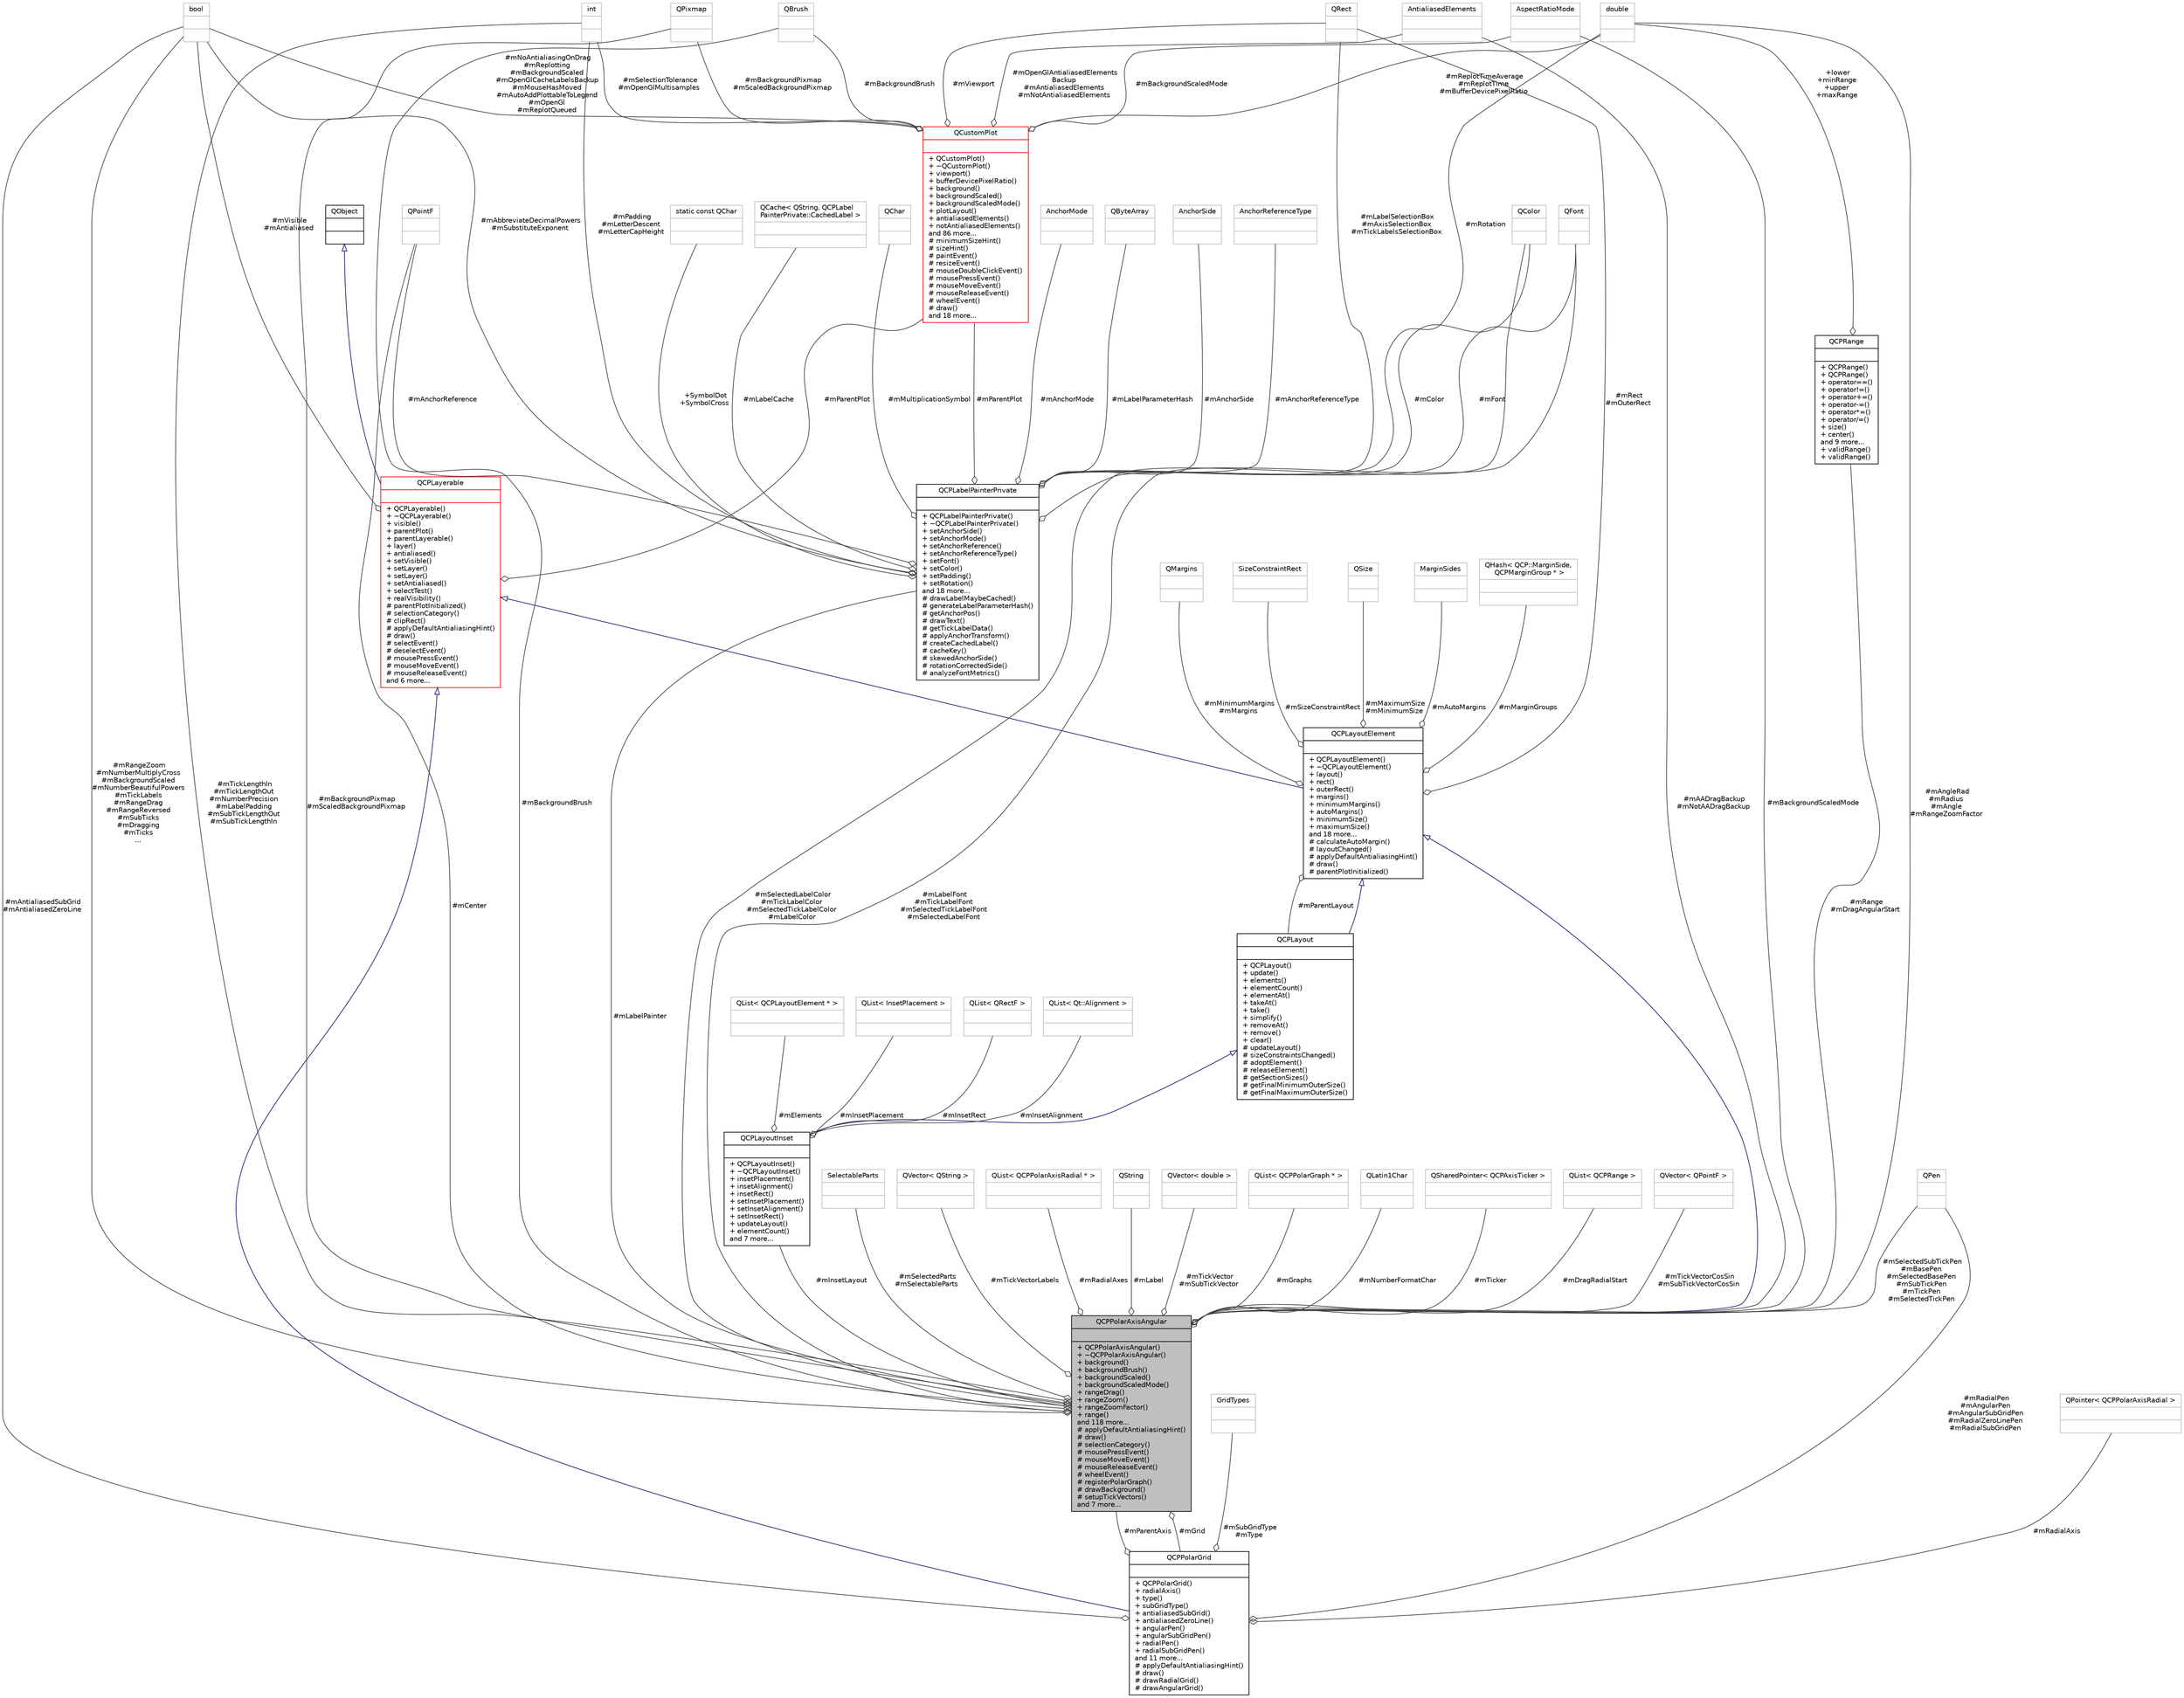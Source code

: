 digraph "QCPPolarAxisAngular"
{
 // LATEX_PDF_SIZE
  edge [fontname="Helvetica",fontsize="10",labelfontname="Helvetica",labelfontsize="10"];
  node [fontname="Helvetica",fontsize="10",shape=record];
  Node1 [label="{QCPPolarAxisAngular\n||+ QCPPolarAxisAngular()\l+ ~QCPPolarAxisAngular()\l+ background()\l+ backgroundBrush()\l+ backgroundScaled()\l+ backgroundScaledMode()\l+ rangeDrag()\l+ rangeZoom()\l+ rangeZoomFactor()\l+ range()\land 118 more...\l# applyDefaultAntialiasingHint()\l# draw()\l# selectionCategory()\l# mousePressEvent()\l# mouseMoveEvent()\l# mouseReleaseEvent()\l# wheelEvent()\l# registerPolarGraph()\l# drawBackground()\l# setupTickVectors()\land 7 more...\l}",height=0.2,width=0.4,color="black", fillcolor="grey75", style="filled", fontcolor="black",tooltip="The main container for polar plots, representing the angular axis as a circle."];
  Node2 -> Node1 [dir="back",color="midnightblue",fontsize="10",style="solid",arrowtail="onormal",fontname="Helvetica"];
  Node2 [label="{QCPLayoutElement\n||+ QCPLayoutElement()\l+ ~QCPLayoutElement()\l+ layout()\l+ rect()\l+ outerRect()\l+ margins()\l+ minimumMargins()\l+ autoMargins()\l+ minimumSize()\l+ maximumSize()\land 18 more...\l# calculateAutoMargin()\l# layoutChanged()\l# applyDefaultAntialiasingHint()\l# draw()\l# parentPlotInitialized()\l}",height=0.2,width=0.4,color="black", fillcolor="white", style="filled",URL="$classQCPLayoutElement.html",tooltip="The abstract base class for all objects that form the layout system."];
  Node3 -> Node2 [dir="back",color="midnightblue",fontsize="10",style="solid",arrowtail="onormal",fontname="Helvetica"];
  Node3 [label="{QCPLayerable\n||+ QCPLayerable()\l+ ~QCPLayerable()\l+ visible()\l+ parentPlot()\l+ parentLayerable()\l+ layer()\l+ antialiased()\l+ setVisible()\l+ setLayer()\l+ setLayer()\l+ setAntialiased()\l+ selectTest()\l+ realVisibility()\l# parentPlotInitialized()\l# selectionCategory()\l# clipRect()\l# applyDefaultAntialiasingHint()\l# draw()\l# selectEvent()\l# deselectEvent()\l# mousePressEvent()\l# mouseMoveEvent()\l# mouseReleaseEvent()\land 6 more...\l}",height=0.2,width=0.4,color="red", fillcolor="white", style="filled",URL="$classQCPLayerable.html",tooltip="Base class for all drawable objects."];
  Node4 -> Node3 [dir="back",color="midnightblue",fontsize="10",style="solid",arrowtail="onormal",fontname="Helvetica"];
  Node4 [label="{QObject\n||}",height=0.2,width=0.4,color="black", fillcolor="white", style="filled",URL="$classQObject.html",tooltip=" "];
  Node9 -> Node3 [color="grey25",fontsize="10",style="solid",label=" #mVisible\n#mAntialiased" ,arrowhead="odiamond",fontname="Helvetica"];
  Node9 [label="{bool\n||}",height=0.2,width=0.4,color="grey75", fillcolor="white", style="filled",tooltip=" "];
  Node10 -> Node3 [color="grey25",fontsize="10",style="solid",label=" #mParentPlot" ,arrowhead="odiamond",fontname="Helvetica"];
  Node10 [label="{QCustomPlot\n||+ QCustomPlot()\l+ ~QCustomPlot()\l+ viewport()\l+ bufferDevicePixelRatio()\l+ background()\l+ backgroundScaled()\l+ backgroundScaledMode()\l+ plotLayout()\l+ antialiasedElements()\l+ notAntialiasedElements()\land 86 more...\l# minimumSizeHint()\l# sizeHint()\l# paintEvent()\l# resizeEvent()\l# mouseDoubleClickEvent()\l# mousePressEvent()\l# mouseMoveEvent()\l# mouseReleaseEvent()\l# wheelEvent()\l# draw()\land 18 more...\l}",height=0.2,width=0.4,color="red", fillcolor="white", style="filled",URL="$classQCustomPlot.html",tooltip="The central class of the library. This is the QWidget which displays the plot and interacts with the ..."];
  Node20 -> Node10 [color="grey25",fontsize="10",style="solid",label=" #mReplotTimeAverage\n#mReplotTime\n#mBufferDevicePixelRatio" ,arrowhead="odiamond",fontname="Helvetica"];
  Node20 [label="{double\n||}",height=0.2,width=0.4,color="grey75", fillcolor="white", style="filled",tooltip=" "];
  Node53 -> Node10 [color="grey25",fontsize="10",style="solid",label=" #mBackgroundPixmap\n#mScaledBackgroundPixmap" ,arrowhead="odiamond",fontname="Helvetica"];
  Node53 [label="{QPixmap\n||}",height=0.2,width=0.4,color="grey75", fillcolor="white", style="filled",tooltip=" "];
  Node7 -> Node10 [color="grey25",fontsize="10",style="solid",label=" #mSelectionTolerance\n#mOpenGlMultisamples" ,arrowhead="odiamond",fontname="Helvetica"];
  Node7 [label="{int\n||}",height=0.2,width=0.4,color="grey75", fillcolor="white", style="filled",tooltip=" "];
  Node9 -> Node10 [color="grey25",fontsize="10",style="solid",label=" #mNoAntialiasingOnDrag\n#mReplotting\n#mBackgroundScaled\n#mOpenGlCacheLabelsBackup\n#mMouseHasMoved\n#mAutoAddPlottableToLegend\n#mOpenGl\n#mReplotQueued" ,arrowhead="odiamond",fontname="Helvetica"];
  Node23 -> Node10 [color="grey25",fontsize="10",style="solid",label=" #mBackgroundBrush" ,arrowhead="odiamond",fontname="Helvetica"];
  Node23 [label="{QBrush\n||}",height=0.2,width=0.4,color="grey75", fillcolor="white", style="filled",tooltip=" "];
  Node54 -> Node10 [color="grey25",fontsize="10",style="solid",label=" #mOpenGlAntialiasedElements\lBackup\n#mAntialiasedElements\n#mNotAntialiasedElements" ,arrowhead="odiamond",fontname="Helvetica"];
  Node54 [label="{AntialiasedElements\n||}",height=0.2,width=0.4,color="grey75", fillcolor="white", style="filled",tooltip=" "];
  Node56 -> Node10 [color="grey25",fontsize="10",style="solid",label=" #mBackgroundScaledMode" ,arrowhead="odiamond",fontname="Helvetica"];
  Node56 [label="{AspectRatioMode\n||}",height=0.2,width=0.4,color="grey75", fillcolor="white", style="filled",tooltip=" "];
  Node24 -> Node10 [color="grey25",fontsize="10",style="solid",label=" #mViewport" ,arrowhead="odiamond",fontname="Helvetica"];
  Node24 [label="{QRect\n||}",height=0.2,width=0.4,color="grey75", fillcolor="white", style="filled",tooltip=" "];
  Node70 -> Node2 [color="grey25",fontsize="10",style="solid",label=" #mMinimumMargins\n#mMargins" ,arrowhead="odiamond",fontname="Helvetica"];
  Node70 [label="{QMargins\n||}",height=0.2,width=0.4,color="grey75", fillcolor="white", style="filled",tooltip=" "];
  Node13 -> Node2 [color="grey25",fontsize="10",style="solid",label=" #mParentLayout" ,arrowhead="odiamond",fontname="Helvetica"];
  Node13 [label="{QCPLayout\n||+ QCPLayout()\l+ update()\l+ elements()\l+ elementCount()\l+ elementAt()\l+ takeAt()\l+ take()\l+ simplify()\l+ removeAt()\l+ remove()\l+ clear()\l# updateLayout()\l# sizeConstraintsChanged()\l# adoptElement()\l# releaseElement()\l# getSectionSizes()\l# getFinalMinimumOuterSize()\l# getFinalMaximumOuterSize()\l}",height=0.2,width=0.4,color="black", fillcolor="white", style="filled",URL="$classQCPLayout.html",tooltip="The abstract base class for layouts."];
  Node2 -> Node13 [dir="back",color="midnightblue",fontsize="10",style="solid",arrowtail="onormal",fontname="Helvetica"];
  Node71 -> Node2 [color="grey25",fontsize="10",style="solid",label=" #mSizeConstraintRect" ,arrowhead="odiamond",fontname="Helvetica"];
  Node71 [label="{SizeConstraintRect\n||}",height=0.2,width=0.4,color="grey75", fillcolor="white", style="filled",tooltip=" "];
  Node66 -> Node2 [color="grey25",fontsize="10",style="solid",label=" #mMaximumSize\n#mMinimumSize" ,arrowhead="odiamond",fontname="Helvetica"];
  Node66 [label="{QSize\n||}",height=0.2,width=0.4,color="grey75", fillcolor="white", style="filled",tooltip=" "];
  Node72 -> Node2 [color="grey25",fontsize="10",style="solid",label=" #mAutoMargins" ,arrowhead="odiamond",fontname="Helvetica"];
  Node72 [label="{MarginSides\n||}",height=0.2,width=0.4,color="grey75", fillcolor="white", style="filled",tooltip=" "];
  Node24 -> Node2 [color="grey25",fontsize="10",style="solid",label=" #mRect\n#mOuterRect" ,arrowhead="odiamond",fontname="Helvetica"];
  Node73 -> Node2 [color="grey25",fontsize="10",style="solid",label=" #mMarginGroups" ,arrowhead="odiamond",fontname="Helvetica"];
  Node73 [label="{QHash\< QCP::MarginSide,\l QCPMarginGroup * \>\n||}",height=0.2,width=0.4,color="grey75", fillcolor="white", style="filled",tooltip=" "];
  Node31 -> Node1 [color="grey25",fontsize="10",style="solid",label=" #mSelectedParts\n#mSelectableParts" ,arrowhead="odiamond",fontname="Helvetica"];
  Node31 [label="{SelectableParts\n||}",height=0.2,width=0.4,color="grey75", fillcolor="white", style="filled",tooltip=" "];
  Node46 -> Node1 [color="grey25",fontsize="10",style="solid",label=" #mInsetLayout" ,arrowhead="odiamond",fontname="Helvetica"];
  Node46 [label="{QCPLayoutInset\n||+ QCPLayoutInset()\l+ ~QCPLayoutInset()\l+ insetPlacement()\l+ insetAlignment()\l+ insetRect()\l+ setInsetPlacement()\l+ setInsetAlignment()\l+ setInsetRect()\l+ updateLayout()\l+ elementCount()\land 7 more...\l}",height=0.2,width=0.4,color="black", fillcolor="white", style="filled",URL="$classQCPLayoutInset.html",tooltip="A layout that places child elements aligned to the border or arbitrarily positioned."];
  Node13 -> Node46 [dir="back",color="midnightblue",fontsize="10",style="solid",arrowtail="onormal",fontname="Helvetica"];
  Node47 -> Node46 [color="grey25",fontsize="10",style="solid",label=" #mInsetRect" ,arrowhead="odiamond",fontname="Helvetica"];
  Node47 [label="{QList\< QRectF \>\n||}",height=0.2,width=0.4,color="grey75", fillcolor="white", style="filled",tooltip=" "];
  Node48 -> Node46 [color="grey25",fontsize="10",style="solid",label=" #mInsetAlignment" ,arrowhead="odiamond",fontname="Helvetica"];
  Node48 [label="{QList\< Qt::Alignment \>\n||}",height=0.2,width=0.4,color="grey75", fillcolor="white", style="filled",tooltip=" "];
  Node49 -> Node46 [color="grey25",fontsize="10",style="solid",label=" #mElements" ,arrowhead="odiamond",fontname="Helvetica"];
  Node49 [label="{QList\< QCPLayoutElement * \>\n||}",height=0.2,width=0.4,color="grey75", fillcolor="white", style="filled",tooltip=" "];
  Node50 -> Node46 [color="grey25",fontsize="10",style="solid",label=" #mInsetPlacement" ,arrowhead="odiamond",fontname="Helvetica"];
  Node50 [label="{QList\< InsetPlacement \>\n||}",height=0.2,width=0.4,color="grey75", fillcolor="white", style="filled",tooltip=" "];
  Node32 -> Node1 [color="grey25",fontsize="10",style="solid",label=" #mTickVectorLabels" ,arrowhead="odiamond",fontname="Helvetica"];
  Node32 [label="{QVector\< QString \>\n||}",height=0.2,width=0.4,color="grey75", fillcolor="white", style="filled",tooltip=" "];
  Node33 -> Node1 [color="grey25",fontsize="10",style="solid",label=" #mRange\n#mDragAngularStart" ,arrowhead="odiamond",fontname="Helvetica"];
  Node33 [label="{QCPRange\n||+ QCPRange()\l+ QCPRange()\l+ operator==()\l+ operator!=()\l+ operator+=()\l+ operator-=()\l+ operator*=()\l+ operator/=()\l+ size()\l+ center()\land 9 more...\l+ validRange()\l+ validRange()\l}",height=0.2,width=0.4,color="black", fillcolor="white", style="filled",URL="$classQCPRange.html",tooltip="Represents the range an axis is encompassing."];
  Node20 -> Node33 [color="grey25",fontsize="10",style="solid",label=" +lower\n+minRange\n+upper\n+maxRange" ,arrowhead="odiamond",fontname="Helvetica"];
  Node74 -> Node1 [color="grey25",fontsize="10",style="solid",label=" #mRadialAxes" ,arrowhead="odiamond",fontname="Helvetica"];
  Node74 [label="{QList\< QCPPolarAxisRadial * \>\n||}",height=0.2,width=0.4,color="grey75", fillcolor="white", style="filled",tooltip=" "];
  Node20 -> Node1 [color="grey25",fontsize="10",style="solid",label=" #mAngleRad\n#mRadius\n#mAngle\n#mRangeZoomFactor" ,arrowhead="odiamond",fontname="Helvetica"];
  Node75 -> Node1 [color="grey25",fontsize="10",style="solid",label=" #mLabelPainter" ,arrowhead="odiamond",fontname="Helvetica"];
  Node75 [label="{QCPLabelPainterPrivate\n||+ QCPLabelPainterPrivate()\l+ ~QCPLabelPainterPrivate()\l+ setAnchorSide()\l+ setAnchorMode()\l+ setAnchorReference()\l+ setAnchorReferenceType()\l+ setFont()\l+ setColor()\l+ setPadding()\l+ setRotation()\land 18 more...\l# drawLabelMaybeCached()\l# generateLabelParameterHash()\l# getAnchorPos()\l# drawText()\l# getTickLabelData()\l# applyAnchorTransform()\l# createCachedLabel()\l# cacheKey()\l# skewedAnchorSide()\l# rotationCorrectedSide()\l# analyzeFontMetrics()\l}",height=0.2,width=0.4,color="black", fillcolor="white", style="filled",URL="$classQCPLabelPainterPrivate.html",tooltip=" "];
  Node20 -> Node75 [color="grey25",fontsize="10",style="solid",label=" #mRotation" ,arrowhead="odiamond",fontname="Helvetica"];
  Node34 -> Node75 [color="grey25",fontsize="10",style="solid",label=" #mColor" ,arrowhead="odiamond",fontname="Helvetica"];
  Node34 [label="{QColor\n||}",height=0.2,width=0.4,color="grey75", fillcolor="white", style="filled",tooltip=" "];
  Node76 -> Node75 [color="grey25",fontsize="10",style="solid",label=" #mAnchorReference" ,arrowhead="odiamond",fontname="Helvetica"];
  Node76 [label="{QPointF\n||}",height=0.2,width=0.4,color="grey75", fillcolor="white", style="filled",tooltip=" "];
  Node77 -> Node75 [color="grey25",fontsize="10",style="solid",label=" #mAnchorMode" ,arrowhead="odiamond",fontname="Helvetica"];
  Node77 [label="{AnchorMode\n||}",height=0.2,width=0.4,color="grey75", fillcolor="white", style="filled",tooltip=" "];
  Node39 -> Node75 [color="grey25",fontsize="10",style="solid",label=" #mLabelParameterHash" ,arrowhead="odiamond",fontname="Helvetica"];
  Node39 [label="{QByteArray\n||}",height=0.2,width=0.4,color="grey75", fillcolor="white", style="filled",tooltip=" "];
  Node78 -> Node75 [color="grey25",fontsize="10",style="solid",label=" #mAnchorSide" ,arrowhead="odiamond",fontname="Helvetica"];
  Node78 [label="{AnchorSide\n||}",height=0.2,width=0.4,color="grey75", fillcolor="white", style="filled",tooltip=" "];
  Node79 -> Node75 [color="grey25",fontsize="10",style="solid",label=" #mAnchorReferenceType" ,arrowhead="odiamond",fontname="Helvetica"];
  Node79 [label="{AnchorReferenceType\n||}",height=0.2,width=0.4,color="grey75", fillcolor="white", style="filled",tooltip=" "];
  Node7 -> Node75 [color="grey25",fontsize="10",style="solid",label=" #mPadding\n#mLetterDescent\n#mLetterCapHeight" ,arrowhead="odiamond",fontname="Helvetica"];
  Node42 -> Node75 [color="grey25",fontsize="10",style="solid",label=" #mFont" ,arrowhead="odiamond",fontname="Helvetica"];
  Node42 [label="{QFont\n||}",height=0.2,width=0.4,color="grey75", fillcolor="white", style="filled",tooltip=" "];
  Node9 -> Node75 [color="grey25",fontsize="10",style="solid",label=" #mAbbreviateDecimalPowers\n#mSubstituteExponent" ,arrowhead="odiamond",fontname="Helvetica"];
  Node10 -> Node75 [color="grey25",fontsize="10",style="solid",label=" #mParentPlot" ,arrowhead="odiamond",fontname="Helvetica"];
  Node80 -> Node75 [color="grey25",fontsize="10",style="solid",label=" +SymbolDot\n+SymbolCross" ,arrowhead="odiamond",fontname="Helvetica"];
  Node80 [label="{static const QChar\n||}",height=0.2,width=0.4,color="grey75", fillcolor="white", style="filled",tooltip=" "];
  Node24 -> Node75 [color="grey25",fontsize="10",style="solid",label=" #mLabelSelectionBox\n#mAxisSelectionBox\n#mTickLabelsSelectionBox" ,arrowhead="odiamond",fontname="Helvetica"];
  Node81 -> Node75 [color="grey25",fontsize="10",style="solid",label=" #mLabelCache" ,arrowhead="odiamond",fontname="Helvetica"];
  Node81 [label="{QCache\< QString, QCPLabel\lPainterPrivate::CachedLabel \>\n||}",height=0.2,width=0.4,color="grey75", fillcolor="white", style="filled",tooltip=" "];
  Node82 -> Node75 [color="grey25",fontsize="10",style="solid",label=" #mMultiplicationSymbol" ,arrowhead="odiamond",fontname="Helvetica"];
  Node82 [label="{QChar\n||}",height=0.2,width=0.4,color="grey75", fillcolor="white", style="filled",tooltip=" "];
  Node76 -> Node1 [color="grey25",fontsize="10",style="solid",label=" #mCenter" ,arrowhead="odiamond",fontname="Helvetica"];
  Node34 -> Node1 [color="grey25",fontsize="10",style="solid",label=" #mSelectedLabelColor\n#mTickLabelColor\n#mSelectedTickLabelColor\n#mLabelColor" ,arrowhead="odiamond",fontname="Helvetica"];
  Node6 -> Node1 [color="grey25",fontsize="10",style="solid",label=" #mLabel" ,arrowhead="odiamond",fontname="Helvetica"];
  Node6 [label="{QString\n||}",height=0.2,width=0.4,color="grey75", fillcolor="white", style="filled",tooltip=" "];
  Node40 -> Node1 [color="grey25",fontsize="10",style="solid",label=" #mTickVector\n#mSubTickVector" ,arrowhead="odiamond",fontname="Helvetica"];
  Node40 [label="{QVector\< double \>\n||}",height=0.2,width=0.4,color="grey75", fillcolor="white", style="filled",tooltip=" "];
  Node83 -> Node1 [color="grey25",fontsize="10",style="solid",label=" #mGrid" ,arrowhead="odiamond",fontname="Helvetica"];
  Node83 [label="{QCPPolarGrid\n||+ QCPPolarGrid()\l+ radialAxis()\l+ type()\l+ subGridType()\l+ antialiasedSubGrid()\l+ antialiasedZeroLine()\l+ angularPen()\l+ angularSubGridPen()\l+ radialPen()\l+ radialSubGridPen()\land 11 more...\l# applyDefaultAntialiasingHint()\l# draw()\l# drawRadialGrid()\l# drawAngularGrid()\l}",height=0.2,width=0.4,color="black", fillcolor="white", style="filled",URL="$classQCPPolarGrid.html",tooltip="The grid in both angular and radial dimensions for polar plots."];
  Node3 -> Node83 [dir="back",color="midnightblue",fontsize="10",style="solid",arrowtail="onormal",fontname="Helvetica"];
  Node1 -> Node83 [color="grey25",fontsize="10",style="solid",label=" #mParentAxis" ,arrowhead="odiamond",fontname="Helvetica"];
  Node84 -> Node83 [color="grey25",fontsize="10",style="solid",label=" #mSubGridType\n#mType" ,arrowhead="odiamond",fontname="Helvetica"];
  Node84 [label="{GridTypes\n||}",height=0.2,width=0.4,color="grey75", fillcolor="white", style="filled",tooltip=" "];
  Node22 -> Node83 [color="grey25",fontsize="10",style="solid",label=" #mRadialPen\n#mAngularPen\n#mAngularSubGridPen\n#mRadialZeroLinePen\n#mRadialSubGridPen" ,arrowhead="odiamond",fontname="Helvetica"];
  Node22 [label="{QPen\n||}",height=0.2,width=0.4,color="grey75", fillcolor="white", style="filled",tooltip=" "];
  Node9 -> Node83 [color="grey25",fontsize="10",style="solid",label=" #mAntialiasedSubGrid\n#mAntialiasedZeroLine" ,arrowhead="odiamond",fontname="Helvetica"];
  Node85 -> Node83 [color="grey25",fontsize="10",style="solid",label=" #mRadialAxis" ,arrowhead="odiamond",fontname="Helvetica"];
  Node85 [label="{QPointer\< QCPPolarAxisRadial \>\n||}",height=0.2,width=0.4,color="grey75", fillcolor="white", style="filled",tooltip=" "];
  Node22 -> Node1 [color="grey25",fontsize="10",style="solid",label=" #mSelectedSubTickPen\n#mBasePen\n#mSelectedBasePen\n#mSubTickPen\n#mTickPen\n#mSelectedTickPen" ,arrowhead="odiamond",fontname="Helvetica"];
  Node53 -> Node1 [color="grey25",fontsize="10",style="solid",label=" #mBackgroundPixmap\n#mScaledBackgroundPixmap" ,arrowhead="odiamond",fontname="Helvetica"];
  Node42 -> Node1 [color="grey25",fontsize="10",style="solid",label=" #mLabelFont\n#mTickLabelFont\n#mSelectedTickLabelFont\n#mSelectedLabelFont" ,arrowhead="odiamond",fontname="Helvetica"];
  Node7 -> Node1 [color="grey25",fontsize="10",style="solid",label=" #mTickLengthIn\n#mTickLengthOut\n#mNumberPrecision\n#mLabelPadding\n#mSubTickLengthOut\n#mSubTickLengthIn" ,arrowhead="odiamond",fontname="Helvetica"];
  Node86 -> Node1 [color="grey25",fontsize="10",style="solid",label=" #mGraphs" ,arrowhead="odiamond",fontname="Helvetica"];
  Node86 [label="{QList\< QCPPolarGraph * \>\n||}",height=0.2,width=0.4,color="grey75", fillcolor="white", style="filled",tooltip=" "];
  Node59 -> Node1 [color="grey25",fontsize="10",style="solid",label=" #mNumberFormatChar" ,arrowhead="odiamond",fontname="Helvetica"];
  Node59 [label="{QLatin1Char\n||}",height=0.2,width=0.4,color="grey75", fillcolor="white", style="filled",tooltip=" "];
  Node9 -> Node1 [color="grey25",fontsize="10",style="solid",label=" #mRangeZoom\n#mNumberMultiplyCross\n#mBackgroundScaled\n#mNumberBeautifulPowers\n#mTickLabels\n#mRangeDrag\n#mRangeReversed\n#mSubTicks\n#mDragging\n#mTicks\n..." ,arrowhead="odiamond",fontname="Helvetica"];
  Node54 -> Node1 [color="grey25",fontsize="10",style="solid",label=" #mAADragBackup\n#mNotAADragBackup" ,arrowhead="odiamond",fontname="Helvetica"];
  Node60 -> Node1 [color="grey25",fontsize="10",style="solid",label=" #mTicker" ,arrowhead="odiamond",fontname="Helvetica"];
  Node60 [label="{QSharedPointer\< QCPAxisTicker \>\n||}",height=0.2,width=0.4,color="grey75", fillcolor="white", style="filled",tooltip=" "];
  Node23 -> Node1 [color="grey25",fontsize="10",style="solid",label=" #mBackgroundBrush" ,arrowhead="odiamond",fontname="Helvetica"];
  Node56 -> Node1 [color="grey25",fontsize="10",style="solid",label=" #mBackgroundScaledMode" ,arrowhead="odiamond",fontname="Helvetica"];
  Node57 -> Node1 [color="grey25",fontsize="10",style="solid",label=" #mDragRadialStart" ,arrowhead="odiamond",fontname="Helvetica"];
  Node57 [label="{QList\< QCPRange \>\n||}",height=0.2,width=0.4,color="grey75", fillcolor="white", style="filled",tooltip=" "];
  Node87 -> Node1 [color="grey25",fontsize="10",style="solid",label=" #mTickVectorCosSin\n#mSubTickVectorCosSin" ,arrowhead="odiamond",fontname="Helvetica"];
  Node87 [label="{QVector\< QPointF \>\n||}",height=0.2,width=0.4,color="grey75", fillcolor="white", style="filled",tooltip=" "];
}
